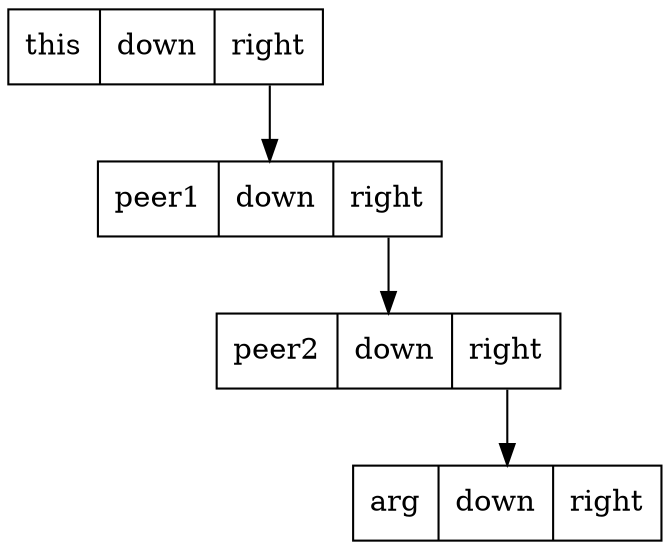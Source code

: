 digraph G {
  node [shape=record];
  this [label = "this | <down> down | <right> right"];
  peer1 [label = "peer1 | <down> down | <right> right"];
  peer2 [label = "peer2 | <down> down | <right> right"];
  arg [label = "arg | <down> down | <right> right"];
  peer1:right -> peer2;
  peer2:right -> arg;
  this:right -> peer1;
}
